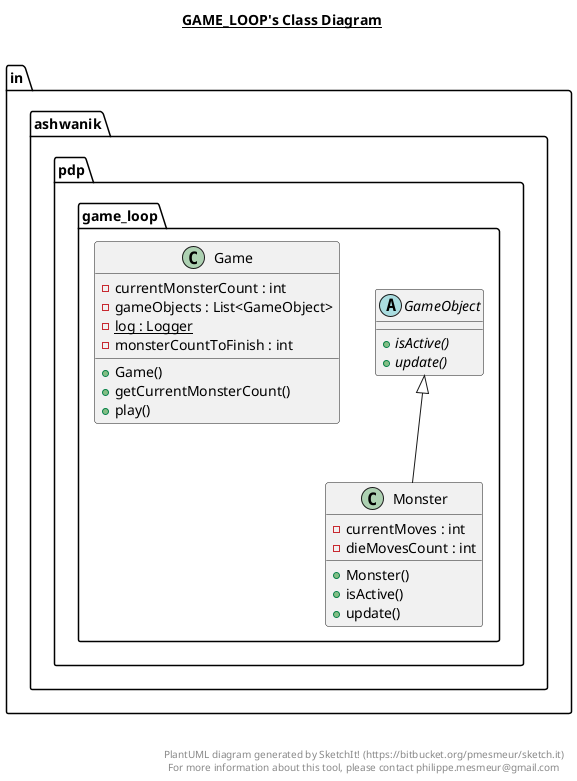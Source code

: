 @startuml

title __GAME_LOOP's Class Diagram__\n

  namespace in.ashwanik.pdp.game_loop {
    class in.ashwanik.pdp.game_loop.Game {
        - currentMonsterCount : int
        - gameObjects : List<GameObject>
        {static} - log : Logger
        - monsterCountToFinish : int
        + Game()
        + getCurrentMonsterCount()
        + play()
    }
  }
  

  namespace in.ashwanik.pdp.game_loop {
    abstract class in.ashwanik.pdp.game_loop.GameObject {
        {abstract} + isActive()
        {abstract} + update()
    }
  }
  

  namespace in.ashwanik.pdp.game_loop {
    class in.ashwanik.pdp.game_loop.Monster {
        - currentMoves : int
        - dieMovesCount : int
        + Monster()
        + isActive()
        + update()
    }
  }
  

  in.ashwanik.pdp.game_loop.Monster -up-|> in.ashwanik.pdp.game_loop.GameObject


right footer


PlantUML diagram generated by SketchIt! (https://bitbucket.org/pmesmeur/sketch.it)
For more information about this tool, please contact philippe.mesmeur@gmail.com
endfooter

@enduml
